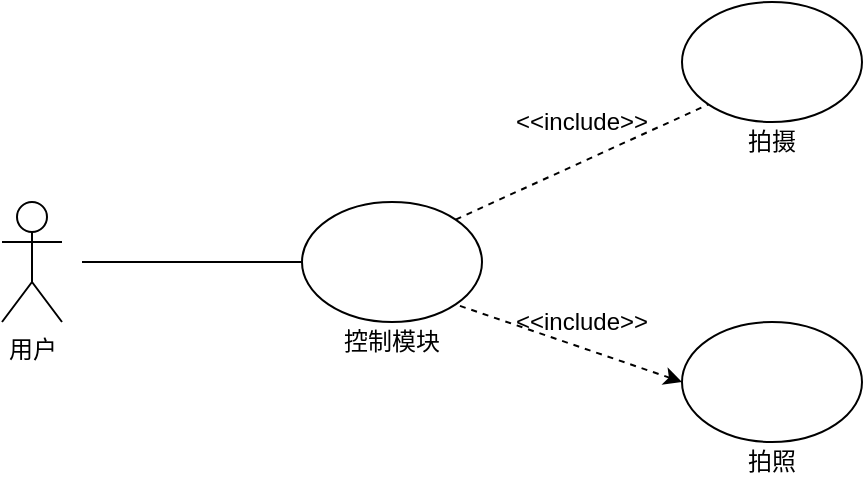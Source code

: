 <mxfile version="13.10.0" type="embed">
    <diagram id="eni432y2atz7TMk-Yjb5" name="第 1 页">
        <mxGraphModel dx="1167" dy="1364" grid="1" gridSize="10" guides="1" tooltips="1" connect="1" arrows="1" fold="1" page="1" pageScale="1" pageWidth="1169" pageHeight="827" math="0" shadow="0">
            <root>
                <mxCell id="0"/>
                <mxCell id="1" parent="0"/>
                <mxCell id="2" value="用户" style="shape=umlActor;verticalLabelPosition=bottom;verticalAlign=top;html=1;outlineConnect=0;" parent="1" vertex="1">
                    <mxGeometry x="40" y="-710" width="30" height="60" as="geometry"/>
                </mxCell>
                <mxCell id="3" value="" style="ellipse;whiteSpace=wrap;html=1;" parent="1" vertex="1">
                    <mxGeometry x="190" y="-710" width="90" height="60" as="geometry"/>
                </mxCell>
                <mxCell id="4" value="" style="endArrow=none;html=1;entryX=0;entryY=0.5;entryDx=0;entryDy=0;" parent="1" target="3" edge="1">
                    <mxGeometry width="50" height="50" relative="1" as="geometry">
                        <mxPoint x="80" y="-680" as="sourcePoint"/>
                        <mxPoint x="170" y="-730" as="targetPoint"/>
                    </mxGeometry>
                </mxCell>
                <mxCell id="5" value="控制模块" style="text;html=1;strokeColor=none;fillColor=none;align=center;verticalAlign=middle;whiteSpace=wrap;rounded=0;" parent="1" vertex="1">
                    <mxGeometry x="210" y="-650" width="50" height="20" as="geometry"/>
                </mxCell>
                <mxCell id="6" value="" style="ellipse;whiteSpace=wrap;html=1;" parent="1" vertex="1">
                    <mxGeometry x="380" y="-650" width="90" height="60" as="geometry"/>
                </mxCell>
                <mxCell id="8" value="拍照" style="text;html=1;strokeColor=none;fillColor=none;align=center;verticalAlign=middle;whiteSpace=wrap;rounded=0;" parent="1" vertex="1">
                    <mxGeometry x="405" y="-590" width="40" height="20" as="geometry"/>
                </mxCell>
                <mxCell id="9" value="" style="endArrow=none;dashed=1;html=1;startArrow=classic;startFill=1;exitX=0;exitY=0.5;exitDx=0;exitDy=0;entryX=1;entryY=1;entryDx=0;entryDy=0;" parent="1" source="6" target="3" edge="1">
                    <mxGeometry width="50" height="50" relative="1" as="geometry">
                        <mxPoint x="340" y="-600" as="sourcePoint"/>
                        <mxPoint x="390" y="-650" as="targetPoint"/>
                    </mxGeometry>
                </mxCell>
                <mxCell id="10" value="&amp;lt;&amp;lt;include&amp;gt;&amp;gt;" style="text;html=1;strokeColor=none;fillColor=none;align=center;verticalAlign=middle;whiteSpace=wrap;rounded=0;" parent="1" vertex="1">
                    <mxGeometry x="310" y="-660" width="40" height="20" as="geometry"/>
                </mxCell>
                <mxCell id="14" value="" style="ellipse;whiteSpace=wrap;html=1;" vertex="1" parent="1">
                    <mxGeometry x="380" y="-810" width="90" height="60" as="geometry"/>
                </mxCell>
                <mxCell id="15" value="拍摄" style="text;html=1;strokeColor=none;fillColor=none;align=center;verticalAlign=middle;whiteSpace=wrap;rounded=0;" vertex="1" parent="1">
                    <mxGeometry x="405" y="-750" width="40" height="20" as="geometry"/>
                </mxCell>
                <mxCell id="16" value="&amp;lt;&amp;lt;include&amp;gt;&amp;gt;" style="text;html=1;strokeColor=none;fillColor=none;align=center;verticalAlign=middle;whiteSpace=wrap;rounded=0;" vertex="1" parent="1">
                    <mxGeometry x="310" y="-760" width="40" height="20" as="geometry"/>
                </mxCell>
                <mxCell id="18" value="" style="endArrow=none;dashed=1;html=1;exitX=1;exitY=0;exitDx=0;exitDy=0;entryX=0;entryY=1;entryDx=0;entryDy=0;" edge="1" parent="1" source="3" target="14">
                    <mxGeometry width="50" height="50" relative="1" as="geometry">
                        <mxPoint x="560" y="-670" as="sourcePoint"/>
                        <mxPoint x="610" y="-720" as="targetPoint"/>
                    </mxGeometry>
                </mxCell>
            </root>
        </mxGraphModel>
    </diagram>
</mxfile>